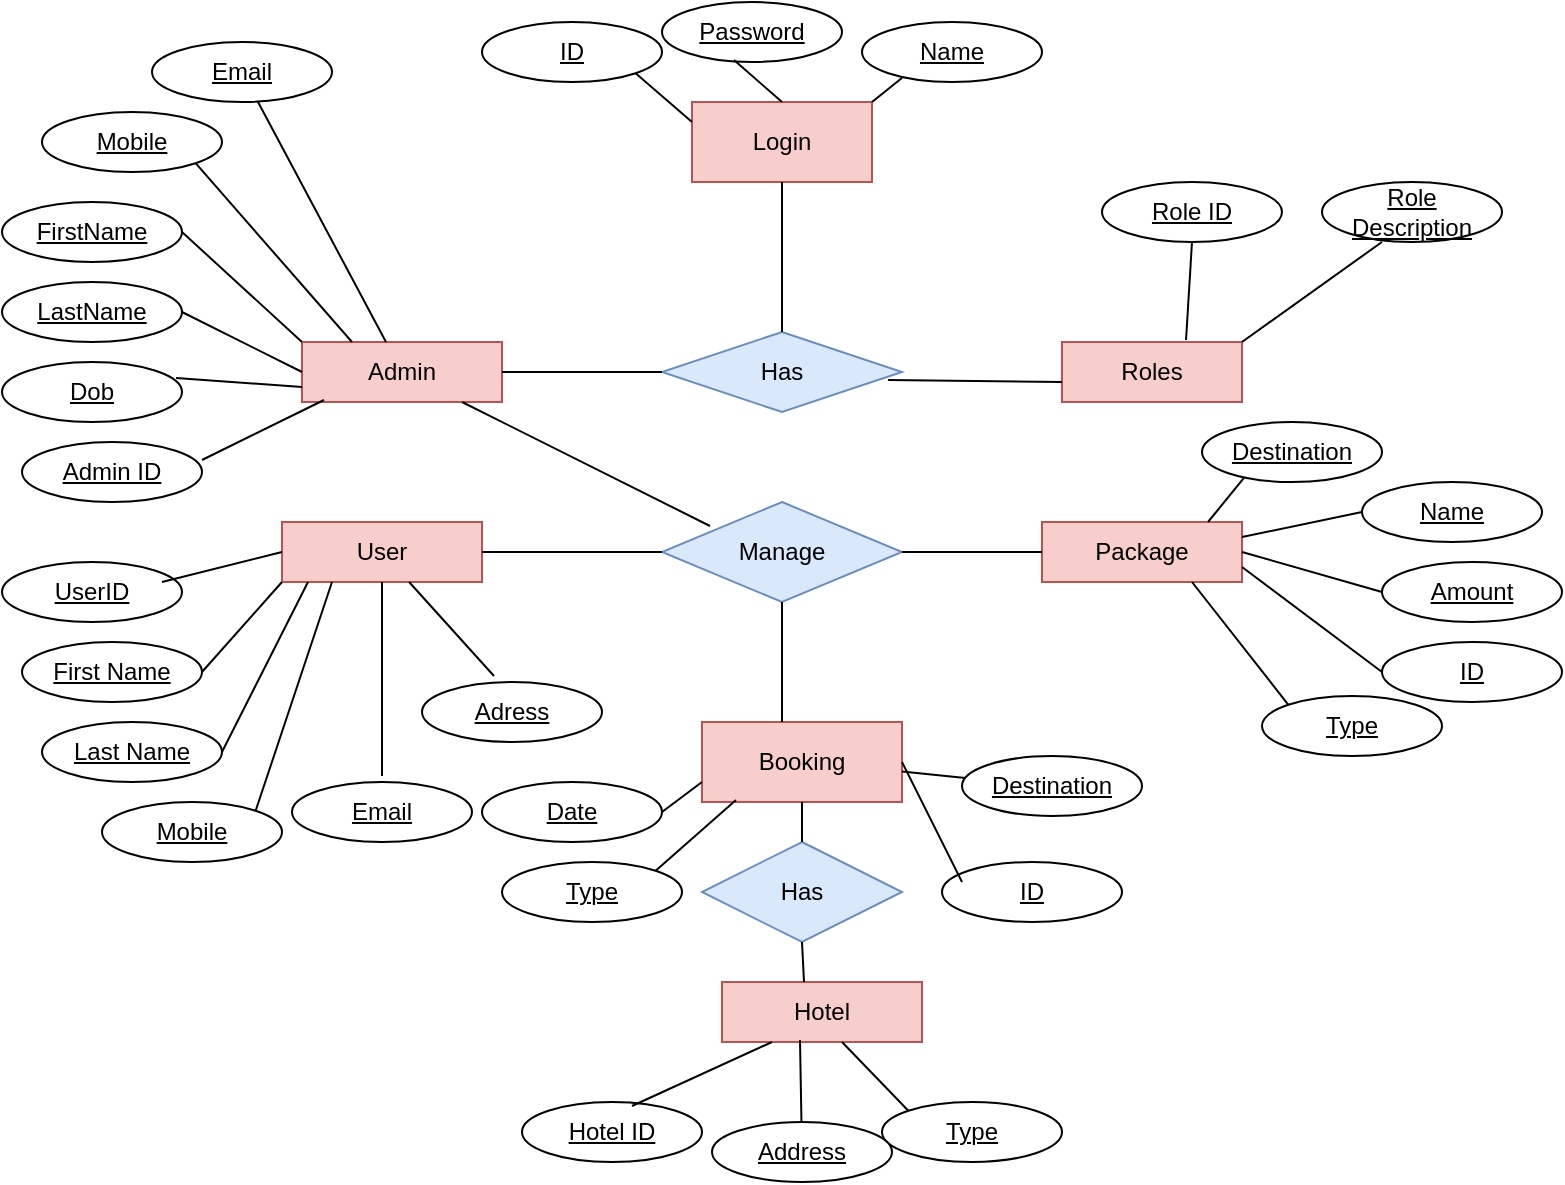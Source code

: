 <mxfile version="13.7.4" type="github"><diagram id="jFSMgKTQ_9RArtFAU72u" name="Page-1"><mxGraphModel dx="1102" dy="582" grid="1" gridSize="10" guides="1" tooltips="1" connect="1" arrows="1" fold="1" page="1" pageScale="1" pageWidth="827" pageHeight="1169" math="0" shadow="0"><root><mxCell id="0"/><mxCell id="1" parent="0"/><mxCell id="e5MC3fhmL7PGXM1uYAaq-1" value="Hotel" style="whiteSpace=wrap;html=1;align=center;fillColor=#f8cecc;strokeColor=#b85450;" parent="1" vertex="1"><mxGeometry x="360" y="500" width="100" height="30" as="geometry"/></mxCell><mxCell id="e5MC3fhmL7PGXM1uYAaq-2" value="Package" style="whiteSpace=wrap;html=1;align=center;fillColor=#f8cecc;strokeColor=#b85450;" parent="1" vertex="1"><mxGeometry x="520" y="270" width="100" height="30" as="geometry"/></mxCell><mxCell id="e5MC3fhmL7PGXM1uYAaq-3" value="Booking" style="whiteSpace=wrap;html=1;align=center;fillColor=#f8cecc;strokeColor=#b85450;" parent="1" vertex="1"><mxGeometry x="350" y="370" width="100" height="40" as="geometry"/></mxCell><mxCell id="e5MC3fhmL7PGXM1uYAaq-4" value="User" style="whiteSpace=wrap;html=1;align=center;fillColor=#f8cecc;strokeColor=#b85450;" parent="1" vertex="1"><mxGeometry x="140" y="270" width="100" height="30" as="geometry"/></mxCell><mxCell id="e5MC3fhmL7PGXM1uYAaq-5" value="Roles" style="whiteSpace=wrap;html=1;align=center;fillColor=#f8cecc;strokeColor=#b85450;" parent="1" vertex="1"><mxGeometry x="530" y="180" width="90" height="30" as="geometry"/></mxCell><mxCell id="e5MC3fhmL7PGXM1uYAaq-6" value="Login" style="whiteSpace=wrap;html=1;align=center;fillColor=#f8cecc;strokeColor=#b85450;" parent="1" vertex="1"><mxGeometry x="345" y="60" width="90" height="40" as="geometry"/></mxCell><mxCell id="e5MC3fhmL7PGXM1uYAaq-7" value="Admin" style="whiteSpace=wrap;html=1;align=center;fillColor=#f8cecc;strokeColor=#b85450;" parent="1" vertex="1"><mxGeometry x="150" y="180" width="100" height="30" as="geometry"/></mxCell><mxCell id="e5MC3fhmL7PGXM1uYAaq-8" value="Has" style="shape=rhombus;perimeter=rhombusPerimeter;whiteSpace=wrap;html=1;align=center;fillColor=#dae8fc;strokeColor=#6c8ebf;" parent="1" vertex="1"><mxGeometry x="330" y="175" width="120" height="40" as="geometry"/></mxCell><mxCell id="e5MC3fhmL7PGXM1uYAaq-9" value="Manage" style="shape=rhombus;perimeter=rhombusPerimeter;whiteSpace=wrap;html=1;align=center;fillColor=#dae8fc;strokeColor=#6c8ebf;" parent="1" vertex="1"><mxGeometry x="330" y="260" width="120" height="50" as="geometry"/></mxCell><mxCell id="e5MC3fhmL7PGXM1uYAaq-10" value="Has" style="shape=rhombus;perimeter=rhombusPerimeter;whiteSpace=wrap;html=1;align=center;fillColor=#dae8fc;strokeColor=#6c8ebf;" parent="1" vertex="1"><mxGeometry x="350" y="430" width="100" height="50" as="geometry"/></mxCell><mxCell id="e5MC3fhmL7PGXM1uYAaq-11" value="" style="endArrow=none;html=1;rounded=0;exitX=1;exitY=0.5;exitDx=0;exitDy=0;" parent="1" source="e5MC3fhmL7PGXM1uYAaq-7" target="e5MC3fhmL7PGXM1uYAaq-8" edge="1"><mxGeometry relative="1" as="geometry"><mxPoint x="330" y="300" as="sourcePoint"/><mxPoint x="490" y="300" as="targetPoint"/></mxGeometry></mxCell><mxCell id="e5MC3fhmL7PGXM1uYAaq-14" value="" style="endArrow=none;html=1;rounded=0;entryX=0;entryY=0.5;entryDx=0;entryDy=0;" parent="1" source="e5MC3fhmL7PGXM1uYAaq-9" target="e5MC3fhmL7PGXM1uYAaq-2" edge="1"><mxGeometry relative="1" as="geometry"><mxPoint x="380" y="329.5" as="sourcePoint"/><mxPoint x="540" y="329.5" as="targetPoint"/></mxGeometry></mxCell><mxCell id="e5MC3fhmL7PGXM1uYAaq-15" value="" style="endArrow=none;html=1;rounded=0;entryX=0;entryY=0.5;entryDx=0;entryDy=0;" parent="1" source="e5MC3fhmL7PGXM1uYAaq-4" target="e5MC3fhmL7PGXM1uYAaq-9" edge="1"><mxGeometry relative="1" as="geometry"><mxPoint x="330" y="300" as="sourcePoint"/><mxPoint x="330" y="292" as="targetPoint"/></mxGeometry></mxCell><mxCell id="e5MC3fhmL7PGXM1uYAaq-16" value="" style="endArrow=none;html=1;rounded=0;entryX=0.5;entryY=1;entryDx=0;entryDy=0;exitX=0.41;exitY=0;exitDx=0;exitDy=0;exitPerimeter=0;" parent="1" source="e5MC3fhmL7PGXM1uYAaq-1" target="e5MC3fhmL7PGXM1uYAaq-10" edge="1"><mxGeometry relative="1" as="geometry"><mxPoint x="400" y="520" as="sourcePoint"/><mxPoint x="320" y="490" as="targetPoint"/></mxGeometry></mxCell><mxCell id="e5MC3fhmL7PGXM1uYAaq-17" value="" style="endArrow=none;html=1;rounded=0;entryX=0.5;entryY=0;entryDx=0;entryDy=0;exitX=0.5;exitY=1;exitDx=0;exitDy=0;" parent="1" source="e5MC3fhmL7PGXM1uYAaq-3" target="e5MC3fhmL7PGXM1uYAaq-10" edge="1"><mxGeometry relative="1" as="geometry"><mxPoint x="330" y="300" as="sourcePoint"/><mxPoint x="490" y="300" as="targetPoint"/></mxGeometry></mxCell><mxCell id="e5MC3fhmL7PGXM1uYAaq-18" value="" style="endArrow=none;html=1;rounded=0;entryX=0.5;entryY=1;entryDx=0;entryDy=0;exitX=0.4;exitY=0;exitDx=0;exitDy=0;exitPerimeter=0;" parent="1" source="e5MC3fhmL7PGXM1uYAaq-3" target="e5MC3fhmL7PGXM1uYAaq-9" edge="1"><mxGeometry relative="1" as="geometry"><mxPoint x="390" y="360" as="sourcePoint"/><mxPoint x="390" y="329.5" as="targetPoint"/></mxGeometry></mxCell><mxCell id="e5MC3fhmL7PGXM1uYAaq-20" value="" style="endArrow=none;html=1;rounded=0;exitX=0.942;exitY=0.6;exitDx=0;exitDy=0;exitPerimeter=0;" parent="1" source="e5MC3fhmL7PGXM1uYAaq-8" edge="1"><mxGeometry relative="1" as="geometry"><mxPoint x="450" y="195" as="sourcePoint"/><mxPoint x="530" y="200" as="targetPoint"/></mxGeometry></mxCell><mxCell id="e5MC3fhmL7PGXM1uYAaq-21" value="" style="endArrow=none;html=1;rounded=0;exitX=0.5;exitY=1;exitDx=0;exitDy=0;" parent="1" source="e5MC3fhmL7PGXM1uYAaq-6" target="e5MC3fhmL7PGXM1uYAaq-8" edge="1"><mxGeometry relative="1" as="geometry"><mxPoint x="330" y="300" as="sourcePoint"/><mxPoint x="490" y="300" as="targetPoint"/></mxGeometry></mxCell><mxCell id="e5MC3fhmL7PGXM1uYAaq-22" value="Hotel ID" style="ellipse;whiteSpace=wrap;html=1;align=center;fontStyle=4;" parent="1" vertex="1"><mxGeometry x="260" y="560" width="90" height="30" as="geometry"/></mxCell><mxCell id="e5MC3fhmL7PGXM1uYAaq-23" value="Mobile" style="ellipse;whiteSpace=wrap;html=1;align=center;fontStyle=4;" parent="1" vertex="1"><mxGeometry x="50" y="410" width="90" height="30" as="geometry"/></mxCell><mxCell id="e5MC3fhmL7PGXM1uYAaq-24" value="Last Name" style="ellipse;whiteSpace=wrap;html=1;align=center;fontStyle=4;" parent="1" vertex="1"><mxGeometry x="20" y="370" width="90" height="30" as="geometry"/></mxCell><mxCell id="e5MC3fhmL7PGXM1uYAaq-25" value="First Name" style="ellipse;whiteSpace=wrap;html=1;align=center;fontStyle=4;" parent="1" vertex="1"><mxGeometry x="10" y="330" width="90" height="30" as="geometry"/></mxCell><mxCell id="e5MC3fhmL7PGXM1uYAaq-26" value="UserID" style="ellipse;whiteSpace=wrap;html=1;align=center;fontStyle=4;" parent="1" vertex="1"><mxGeometry y="290" width="90" height="30" as="geometry"/></mxCell><mxCell id="e5MC3fhmL7PGXM1uYAaq-27" value="Admin ID" style="ellipse;whiteSpace=wrap;html=1;align=center;fontStyle=4;" parent="1" vertex="1"><mxGeometry x="10" y="230" width="90" height="30" as="geometry"/></mxCell><mxCell id="e5MC3fhmL7PGXM1uYAaq-28" value="LastName" style="ellipse;whiteSpace=wrap;html=1;align=center;fontStyle=4;" parent="1" vertex="1"><mxGeometry y="150" width="90" height="30" as="geometry"/></mxCell><mxCell id="e5MC3fhmL7PGXM1uYAaq-29" value="FirstName" style="ellipse;whiteSpace=wrap;html=1;align=center;fontStyle=4;" parent="1" vertex="1"><mxGeometry y="110" width="90" height="30" as="geometry"/></mxCell><mxCell id="e5MC3fhmL7PGXM1uYAaq-30" value="Email" style="ellipse;whiteSpace=wrap;html=1;align=center;fontStyle=4;" parent="1" vertex="1"><mxGeometry x="75" y="30" width="90" height="30" as="geometry"/></mxCell><mxCell id="e5MC3fhmL7PGXM1uYAaq-31" value="Mobile" style="ellipse;whiteSpace=wrap;html=1;align=center;fontStyle=4;" parent="1" vertex="1"><mxGeometry x="20" y="65" width="90" height="30" as="geometry"/></mxCell><mxCell id="e5MC3fhmL7PGXM1uYAaq-32" value="Name" style="ellipse;whiteSpace=wrap;html=1;align=center;fontStyle=4;" parent="1" vertex="1"><mxGeometry x="430" y="20" width="90" height="30" as="geometry"/></mxCell><mxCell id="e5MC3fhmL7PGXM1uYAaq-33" value="Password" style="ellipse;whiteSpace=wrap;html=1;align=center;fontStyle=4;" parent="1" vertex="1"><mxGeometry x="330" y="10" width="90" height="30" as="geometry"/></mxCell><mxCell id="e5MC3fhmL7PGXM1uYAaq-34" value="ID" style="ellipse;whiteSpace=wrap;html=1;align=center;fontStyle=4;" parent="1" vertex="1"><mxGeometry x="240" y="20" width="90" height="30" as="geometry"/></mxCell><mxCell id="e5MC3fhmL7PGXM1uYAaq-37" value="Name" style="ellipse;whiteSpace=wrap;html=1;align=center;fontStyle=4;" parent="1" vertex="1"><mxGeometry x="680" y="250" width="90" height="30" as="geometry"/></mxCell><mxCell id="e5MC3fhmL7PGXM1uYAaq-38" value="Type" style="ellipse;whiteSpace=wrap;html=1;align=center;fontStyle=4;" parent="1" vertex="1"><mxGeometry x="630" y="357" width="90" height="30" as="geometry"/></mxCell><mxCell id="e5MC3fhmL7PGXM1uYAaq-39" value="ID" style="ellipse;whiteSpace=wrap;html=1;align=center;fontStyle=4;" parent="1" vertex="1"><mxGeometry x="690" y="330" width="90" height="30" as="geometry"/></mxCell><mxCell id="e5MC3fhmL7PGXM1uYAaq-40" value="Amount" style="ellipse;whiteSpace=wrap;html=1;align=center;fontStyle=4;" parent="1" vertex="1"><mxGeometry x="690" y="290" width="90" height="30" as="geometry"/></mxCell><mxCell id="e5MC3fhmL7PGXM1uYAaq-42" value="Role Description" style="ellipse;whiteSpace=wrap;html=1;align=center;fontStyle=4;" parent="1" vertex="1"><mxGeometry x="660" y="100" width="90" height="30" as="geometry"/></mxCell><mxCell id="e5MC3fhmL7PGXM1uYAaq-43" value="Role ID" style="ellipse;whiteSpace=wrap;html=1;align=center;fontStyle=4;" parent="1" vertex="1"><mxGeometry x="550" y="100" width="90" height="30" as="geometry"/></mxCell><mxCell id="e5MC3fhmL7PGXM1uYAaq-46" value="Type" style="ellipse;whiteSpace=wrap;html=1;align=center;fontStyle=4;" parent="1" vertex="1"><mxGeometry x="440" y="560" width="90" height="30" as="geometry"/></mxCell><mxCell id="e5MC3fhmL7PGXM1uYAaq-47" value="Address" style="ellipse;whiteSpace=wrap;html=1;align=center;fontStyle=4;" parent="1" vertex="1"><mxGeometry x="355" y="570" width="90" height="30" as="geometry"/></mxCell><mxCell id="e5MC3fhmL7PGXM1uYAaq-49" value="Dob" style="ellipse;whiteSpace=wrap;html=1;align=center;fontStyle=4;" parent="1" vertex="1"><mxGeometry y="190" width="90" height="30" as="geometry"/></mxCell><mxCell id="e5MC3fhmL7PGXM1uYAaq-50" value="Email" style="ellipse;whiteSpace=wrap;html=1;align=center;fontStyle=4;" parent="1" vertex="1"><mxGeometry x="145" y="400" width="90" height="30" as="geometry"/></mxCell><mxCell id="e5MC3fhmL7PGXM1uYAaq-52" value="Adress" style="ellipse;whiteSpace=wrap;html=1;align=center;fontStyle=4;" parent="1" vertex="1"><mxGeometry x="210" y="350" width="90" height="30" as="geometry"/></mxCell><mxCell id="e5MC3fhmL7PGXM1uYAaq-55" value="Destination" style="ellipse;whiteSpace=wrap;html=1;align=center;fontStyle=4;" parent="1" vertex="1"><mxGeometry x="600" y="220" width="90" height="30" as="geometry"/></mxCell><mxCell id="e5MC3fhmL7PGXM1uYAaq-56" value="ID" style="ellipse;whiteSpace=wrap;html=1;align=center;fontStyle=4;" parent="1" vertex="1"><mxGeometry x="470" y="440" width="90" height="30" as="geometry"/></mxCell><mxCell id="e5MC3fhmL7PGXM1uYAaq-57" value="Destination" style="ellipse;whiteSpace=wrap;html=1;align=center;fontStyle=4;" parent="1" vertex="1"><mxGeometry x="480" y="387" width="90" height="30" as="geometry"/></mxCell><mxCell id="e5MC3fhmL7PGXM1uYAaq-58" value="Date" style="ellipse;whiteSpace=wrap;html=1;align=center;fontStyle=4;" parent="1" vertex="1"><mxGeometry x="240" y="400" width="90" height="30" as="geometry"/></mxCell><mxCell id="e5MC3fhmL7PGXM1uYAaq-59" value="Type" style="ellipse;whiteSpace=wrap;html=1;align=center;fontStyle=4;" parent="1" vertex="1"><mxGeometry x="250" y="440" width="90" height="30" as="geometry"/></mxCell><mxCell id="e5MC3fhmL7PGXM1uYAaq-60" value="" style="endArrow=none;html=1;rounded=0;exitX=0.611;exitY=0.067;exitDx=0;exitDy=0;exitPerimeter=0;entryX=0.25;entryY=1;entryDx=0;entryDy=0;" parent="1" source="e5MC3fhmL7PGXM1uYAaq-22" target="e5MC3fhmL7PGXM1uYAaq-1" edge="1"><mxGeometry relative="1" as="geometry"><mxPoint x="330" y="350" as="sourcePoint"/><mxPoint x="490" y="350" as="targetPoint"/></mxGeometry></mxCell><mxCell id="e5MC3fhmL7PGXM1uYAaq-61" value="" style="endArrow=none;html=1;rounded=0;entryX=0.39;entryY=0.967;entryDx=0;entryDy=0;entryPerimeter=0;" parent="1" source="e5MC3fhmL7PGXM1uYAaq-47" target="e5MC3fhmL7PGXM1uYAaq-1" edge="1"><mxGeometry relative="1" as="geometry"><mxPoint x="325" y="587.01" as="sourcePoint"/><mxPoint x="425.01" y="570" as="targetPoint"/></mxGeometry></mxCell><mxCell id="e5MC3fhmL7PGXM1uYAaq-62" value="" style="endArrow=none;html=1;rounded=0;entryX=0.6;entryY=1;entryDx=0;entryDy=0;entryPerimeter=0;exitX=0;exitY=0;exitDx=0;exitDy=0;" parent="1" source="e5MC3fhmL7PGXM1uYAaq-46" target="e5MC3fhmL7PGXM1uYAaq-1" edge="1"><mxGeometry relative="1" as="geometry"><mxPoint x="391.477" y="620.156" as="sourcePoint"/><mxPoint x="409" y="579.01" as="targetPoint"/></mxGeometry></mxCell><mxCell id="e5MC3fhmL7PGXM1uYAaq-63" value="" style="endArrow=none;html=1;rounded=0;entryX=1;entryY=0.5;entryDx=0;entryDy=0;" parent="1" target="e5MC3fhmL7PGXM1uYAaq-3" edge="1"><mxGeometry relative="1" as="geometry"><mxPoint x="480" y="450" as="sourcePoint"/><mxPoint x="419" y="589.01" as="targetPoint"/></mxGeometry></mxCell><mxCell id="e5MC3fhmL7PGXM1uYAaq-64" value="" style="endArrow=none;html=1;rounded=0;" parent="1" source="e5MC3fhmL7PGXM1uYAaq-57" target="e5MC3fhmL7PGXM1uYAaq-3" edge="1"><mxGeometry relative="1" as="geometry"><mxPoint x="489.99" y="460.01" as="sourcePoint"/><mxPoint x="460" y="400" as="targetPoint"/></mxGeometry></mxCell><mxCell id="e5MC3fhmL7PGXM1uYAaq-65" value="" style="endArrow=none;html=1;rounded=0;entryX=0.17;entryY=0.975;entryDx=0;entryDy=0;entryPerimeter=0;exitX=1;exitY=0;exitDx=0;exitDy=0;" parent="1" source="e5MC3fhmL7PGXM1uYAaq-59" target="e5MC3fhmL7PGXM1uYAaq-3" edge="1"><mxGeometry relative="1" as="geometry"><mxPoint x="490" y="460" as="sourcePoint"/><mxPoint x="460" y="400" as="targetPoint"/></mxGeometry></mxCell><mxCell id="e5MC3fhmL7PGXM1uYAaq-66" value="" style="endArrow=none;html=1;rounded=0;exitX=1;exitY=0.5;exitDx=0;exitDy=0;entryX=0;entryY=0.75;entryDx=0;entryDy=0;" parent="1" source="e5MC3fhmL7PGXM1uYAaq-58" target="e5MC3fhmL7PGXM1uYAaq-3" edge="1"><mxGeometry relative="1" as="geometry"><mxPoint x="336.82" y="454.393" as="sourcePoint"/><mxPoint x="377" y="419" as="targetPoint"/></mxGeometry></mxCell><mxCell id="e5MC3fhmL7PGXM1uYAaq-67" value="" style="endArrow=none;html=1;rounded=0;exitX=0.4;exitY=-0.1;exitDx=0;exitDy=0;exitPerimeter=0;" parent="1" source="e5MC3fhmL7PGXM1uYAaq-52" target="e5MC3fhmL7PGXM1uYAaq-4" edge="1"><mxGeometry relative="1" as="geometry"><mxPoint x="346.82" y="464.393" as="sourcePoint"/><mxPoint x="387" y="429" as="targetPoint"/></mxGeometry></mxCell><mxCell id="e5MC3fhmL7PGXM1uYAaq-68" value="" style="endArrow=none;html=1;rounded=0;entryX=0;entryY=0.5;entryDx=0;entryDy=0;" parent="1" target="e5MC3fhmL7PGXM1uYAaq-4" edge="1"><mxGeometry relative="1" as="geometry"><mxPoint x="80" y="300" as="sourcePoint"/><mxPoint x="213.548" y="310" as="targetPoint"/></mxGeometry></mxCell><mxCell id="e5MC3fhmL7PGXM1uYAaq-69" value="" style="endArrow=none;html=1;rounded=0;exitX=1;exitY=0.5;exitDx=0;exitDy=0;entryX=0;entryY=1;entryDx=0;entryDy=0;" parent="1" source="e5MC3fhmL7PGXM1uYAaq-25" target="e5MC3fhmL7PGXM1uYAaq-4" edge="1"><mxGeometry relative="1" as="geometry"><mxPoint x="266" y="367" as="sourcePoint"/><mxPoint x="223.548" y="320" as="targetPoint"/></mxGeometry></mxCell><mxCell id="e5MC3fhmL7PGXM1uYAaq-70" value="" style="endArrow=none;html=1;rounded=0;exitX=1;exitY=0;exitDx=0;exitDy=0;entryX=0.25;entryY=1;entryDx=0;entryDy=0;" parent="1" source="e5MC3fhmL7PGXM1uYAaq-23" target="e5MC3fhmL7PGXM1uYAaq-4" edge="1"><mxGeometry relative="1" as="geometry"><mxPoint x="276" y="377" as="sourcePoint"/><mxPoint x="233.548" y="330" as="targetPoint"/></mxGeometry></mxCell><mxCell id="e5MC3fhmL7PGXM1uYAaq-71" value="" style="endArrow=none;html=1;rounded=0;exitX=1;exitY=0.5;exitDx=0;exitDy=0;entryX=0.13;entryY=1;entryDx=0;entryDy=0;entryPerimeter=0;" parent="1" source="e5MC3fhmL7PGXM1uYAaq-24" target="e5MC3fhmL7PGXM1uYAaq-4" edge="1"><mxGeometry relative="1" as="geometry"><mxPoint x="286" y="387" as="sourcePoint"/><mxPoint x="243.548" y="340" as="targetPoint"/></mxGeometry></mxCell><mxCell id="e5MC3fhmL7PGXM1uYAaq-72" value="" style="endArrow=none;html=1;rounded=0;entryX=0.5;entryY=1;entryDx=0;entryDy=0;" parent="1" target="e5MC3fhmL7PGXM1uYAaq-4" edge="1"><mxGeometry relative="1" as="geometry"><mxPoint x="190" y="397" as="sourcePoint"/><mxPoint x="253.548" y="350" as="targetPoint"/></mxGeometry></mxCell><mxCell id="qR-rc29CBIg2PKkTdMYa-1" value="" style="endArrow=none;html=1;rounded=0;exitX=0.75;exitY=1;exitDx=0;exitDy=0;entryX=0;entryY=0;entryDx=0;entryDy=0;" parent="1" source="e5MC3fhmL7PGXM1uYAaq-2" target="e5MC3fhmL7PGXM1uYAaq-38" edge="1"><mxGeometry relative="1" as="geometry"><mxPoint x="330" y="300" as="sourcePoint"/><mxPoint x="490" y="300" as="targetPoint"/></mxGeometry></mxCell><mxCell id="qR-rc29CBIg2PKkTdMYa-2" value="" style="endArrow=none;html=1;rounded=0;exitX=1;exitY=0.25;exitDx=0;exitDy=0;entryX=0;entryY=0.5;entryDx=0;entryDy=0;" parent="1" source="e5MC3fhmL7PGXM1uYAaq-2" target="e5MC3fhmL7PGXM1uYAaq-37" edge="1"><mxGeometry relative="1" as="geometry"><mxPoint x="605" y="310" as="sourcePoint"/><mxPoint x="653.18" y="371.393" as="targetPoint"/></mxGeometry></mxCell><mxCell id="qR-rc29CBIg2PKkTdMYa-3" value="" style="endArrow=none;html=1;rounded=0;exitX=0.83;exitY=0;exitDx=0;exitDy=0;entryX=0.233;entryY=0.933;entryDx=0;entryDy=0;exitPerimeter=0;entryPerimeter=0;" parent="1" source="e5MC3fhmL7PGXM1uYAaq-2" target="e5MC3fhmL7PGXM1uYAaq-55" edge="1"><mxGeometry relative="1" as="geometry"><mxPoint x="615" y="320" as="sourcePoint"/><mxPoint x="663.18" y="381.393" as="targetPoint"/></mxGeometry></mxCell><mxCell id="qR-rc29CBIg2PKkTdMYa-4" value="" style="endArrow=none;html=1;rounded=0;exitX=1;exitY=0.5;exitDx=0;exitDy=0;entryX=0;entryY=0.5;entryDx=0;entryDy=0;" parent="1" source="e5MC3fhmL7PGXM1uYAaq-2" target="e5MC3fhmL7PGXM1uYAaq-40" edge="1"><mxGeometry relative="1" as="geometry"><mxPoint x="625" y="330" as="sourcePoint"/><mxPoint x="673.18" y="391.393" as="targetPoint"/></mxGeometry></mxCell><mxCell id="qR-rc29CBIg2PKkTdMYa-5" value="" style="endArrow=none;html=1;rounded=0;entryX=0;entryY=0.5;entryDx=0;entryDy=0;exitX=1;exitY=0.75;exitDx=0;exitDy=0;" parent="1" source="e5MC3fhmL7PGXM1uYAaq-2" target="e5MC3fhmL7PGXM1uYAaq-39" edge="1"><mxGeometry relative="1" as="geometry"><mxPoint x="635" y="340" as="sourcePoint"/><mxPoint x="683.18" y="401.393" as="targetPoint"/></mxGeometry></mxCell><mxCell id="qR-rc29CBIg2PKkTdMYa-7" value="" style="endArrow=none;html=1;rounded=0;exitX=1;exitY=0;exitDx=0;exitDy=0;entryX=0.333;entryY=1;entryDx=0;entryDy=0;entryPerimeter=0;" parent="1" source="e5MC3fhmL7PGXM1uYAaq-5" target="e5MC3fhmL7PGXM1uYAaq-42" edge="1"><mxGeometry relative="1" as="geometry"><mxPoint x="645" y="350" as="sourcePoint"/><mxPoint x="693.18" y="411.393" as="targetPoint"/><Array as="points"/></mxGeometry></mxCell><mxCell id="qR-rc29CBIg2PKkTdMYa-8" value="" style="endArrow=none;html=1;rounded=0;exitX=0.689;exitY=-0.033;exitDx=0;exitDy=0;entryX=0.5;entryY=1;entryDx=0;entryDy=0;exitPerimeter=0;" parent="1" source="e5MC3fhmL7PGXM1uYAaq-5" target="e5MC3fhmL7PGXM1uYAaq-43" edge="1"><mxGeometry relative="1" as="geometry"><mxPoint x="630" y="190" as="sourcePoint"/><mxPoint x="699.97" y="140" as="targetPoint"/></mxGeometry></mxCell><mxCell id="qR-rc29CBIg2PKkTdMYa-9" value="" style="endArrow=none;html=1;rounded=0;exitX=1;exitY=0;exitDx=0;exitDy=0;entryX=0.222;entryY=0.933;entryDx=0;entryDy=0;entryPerimeter=0;" parent="1" source="e5MC3fhmL7PGXM1uYAaq-6" target="e5MC3fhmL7PGXM1uYAaq-32" edge="1"><mxGeometry relative="1" as="geometry"><mxPoint x="640" y="200" as="sourcePoint"/><mxPoint x="709.97" y="150" as="targetPoint"/></mxGeometry></mxCell><mxCell id="qR-rc29CBIg2PKkTdMYa-10" value="" style="endArrow=none;html=1;rounded=0;exitX=0.5;exitY=0;exitDx=0;exitDy=0;entryX=0.4;entryY=0.967;entryDx=0;entryDy=0;entryPerimeter=0;" parent="1" source="e5MC3fhmL7PGXM1uYAaq-6" target="e5MC3fhmL7PGXM1uYAaq-33" edge="1"><mxGeometry relative="1" as="geometry"><mxPoint x="445" y="70" as="sourcePoint"/><mxPoint x="459.98" y="57.99" as="targetPoint"/></mxGeometry></mxCell><mxCell id="qR-rc29CBIg2PKkTdMYa-11" value="" style="endArrow=none;html=1;rounded=0;exitX=0;exitY=0.25;exitDx=0;exitDy=0;entryX=1;entryY=1;entryDx=0;entryDy=0;" parent="1" source="e5MC3fhmL7PGXM1uYAaq-6" target="e5MC3fhmL7PGXM1uYAaq-34" edge="1"><mxGeometry relative="1" as="geometry"><mxPoint x="400" y="70" as="sourcePoint"/><mxPoint x="376" y="49.01" as="targetPoint"/></mxGeometry></mxCell><mxCell id="qR-rc29CBIg2PKkTdMYa-14" value="" style="endArrow=none;html=1;rounded=0;" parent="1" source="e5MC3fhmL7PGXM1uYAaq-7" target="e5MC3fhmL7PGXM1uYAaq-30" edge="1"><mxGeometry relative="1" as="geometry"><mxPoint x="430" y="100" as="sourcePoint"/><mxPoint x="406" y="79.01" as="targetPoint"/></mxGeometry></mxCell><mxCell id="qR-rc29CBIg2PKkTdMYa-15" value="" style="endArrow=none;html=1;rounded=0;exitX=0.11;exitY=0.967;exitDx=0;exitDy=0;exitPerimeter=0;entryX=1;entryY=0.3;entryDx=0;entryDy=0;entryPerimeter=0;" parent="1" source="e5MC3fhmL7PGXM1uYAaq-7" target="e5MC3fhmL7PGXM1uYAaq-27" edge="1"><mxGeometry relative="1" as="geometry"><mxPoint x="202" y="190" as="sourcePoint"/><mxPoint x="137.877" y="69.768" as="targetPoint"/></mxGeometry></mxCell><mxCell id="qR-rc29CBIg2PKkTdMYa-16" value="" style="endArrow=none;html=1;rounded=0;exitX=0;exitY=0.75;exitDx=0;exitDy=0;entryX=0.967;entryY=0.267;entryDx=0;entryDy=0;entryPerimeter=0;" parent="1" source="e5MC3fhmL7PGXM1uYAaq-7" target="e5MC3fhmL7PGXM1uYAaq-49" edge="1"><mxGeometry relative="1" as="geometry"><mxPoint x="212" y="200" as="sourcePoint"/><mxPoint x="147.877" y="79.768" as="targetPoint"/></mxGeometry></mxCell><mxCell id="qR-rc29CBIg2PKkTdMYa-17" value="" style="endArrow=none;html=1;rounded=0;exitX=0;exitY=0.5;exitDx=0;exitDy=0;entryX=1;entryY=0.5;entryDx=0;entryDy=0;" parent="1" source="e5MC3fhmL7PGXM1uYAaq-7" target="e5MC3fhmL7PGXM1uYAaq-28" edge="1"><mxGeometry relative="1" as="geometry"><mxPoint x="222" y="210" as="sourcePoint"/><mxPoint x="157.877" y="89.768" as="targetPoint"/></mxGeometry></mxCell><mxCell id="qR-rc29CBIg2PKkTdMYa-18" value="" style="endArrow=none;html=1;rounded=0;exitX=0;exitY=0;exitDx=0;exitDy=0;entryX=1;entryY=0.5;entryDx=0;entryDy=0;" parent="1" source="e5MC3fhmL7PGXM1uYAaq-7" target="e5MC3fhmL7PGXM1uYAaq-29" edge="1"><mxGeometry relative="1" as="geometry"><mxPoint x="232" y="220" as="sourcePoint"/><mxPoint x="167.877" y="99.768" as="targetPoint"/></mxGeometry></mxCell><mxCell id="qR-rc29CBIg2PKkTdMYa-19" value="" style="endArrow=none;html=1;rounded=0;exitX=0.25;exitY=0;exitDx=0;exitDy=0;entryX=1;entryY=1;entryDx=0;entryDy=0;" parent="1" source="e5MC3fhmL7PGXM1uYAaq-7" target="e5MC3fhmL7PGXM1uYAaq-31" edge="1"><mxGeometry relative="1" as="geometry"><mxPoint x="242" y="230" as="sourcePoint"/><mxPoint x="177.877" y="109.768" as="targetPoint"/></mxGeometry></mxCell><mxCell id="qR-rc29CBIg2PKkTdMYa-20" value="" style="endArrow=none;html=1;rounded=0;entryX=0.2;entryY=0.24;entryDx=0;entryDy=0;entryPerimeter=0;" parent="1" source="e5MC3fhmL7PGXM1uYAaq-7" target="e5MC3fhmL7PGXM1uYAaq-9" edge="1"><mxGeometry relative="1" as="geometry"><mxPoint x="290" y="260" as="sourcePoint"/><mxPoint x="450" y="260" as="targetPoint"/></mxGeometry></mxCell></root></mxGraphModel></diagram></mxfile>